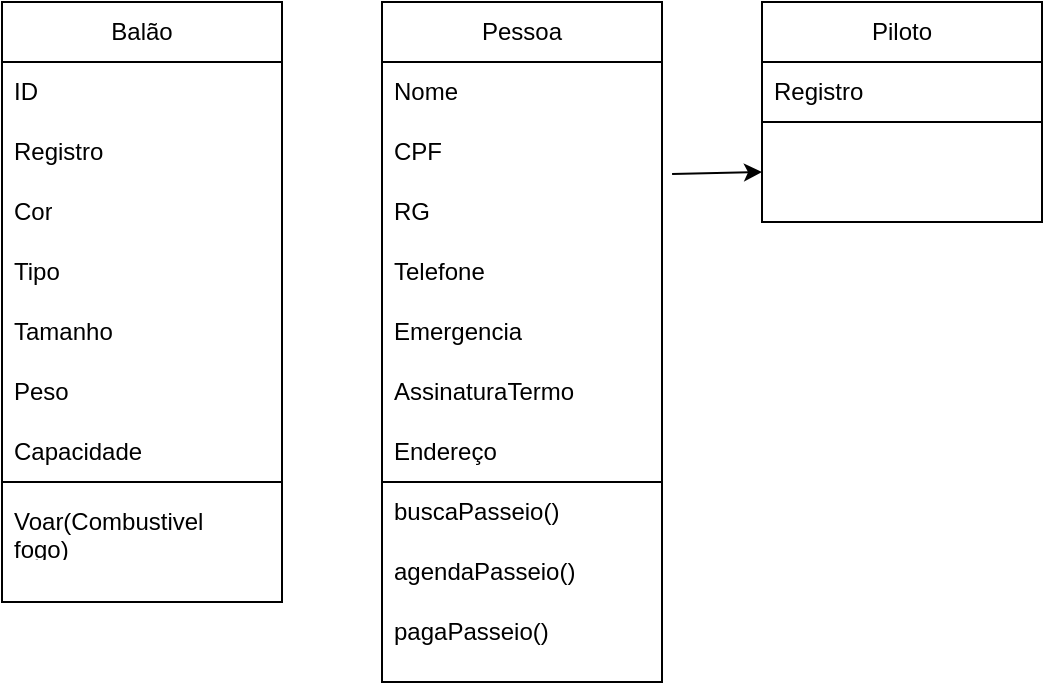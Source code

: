 <mxfile version="21.3.7" type="device">
  <diagram name="Página-1" id="WSuo6GG2_ZM0-bb1ewA8">
    <mxGraphModel dx="1434" dy="796" grid="1" gridSize="10" guides="1" tooltips="1" connect="1" arrows="1" fold="1" page="1" pageScale="1" pageWidth="827" pageHeight="1169" math="0" shadow="0">
      <root>
        <mxCell id="0" />
        <mxCell id="1" parent="0" />
        <mxCell id="gqTTGcU-grCQVuuWegQ5-13" value="Balão" style="swimlane;fontStyle=0;childLayout=stackLayout;horizontal=1;startSize=30;horizontalStack=0;resizeParent=1;resizeParentMax=0;resizeLast=0;collapsible=1;marginBottom=0;whiteSpace=wrap;html=1;" vertex="1" parent="1">
          <mxGeometry x="60" y="80" width="140" height="240" as="geometry">
            <mxRectangle x="40" y="80" width="60" height="30" as="alternateBounds" />
          </mxGeometry>
        </mxCell>
        <mxCell id="gqTTGcU-grCQVuuWegQ5-14" value="ID" style="text;strokeColor=none;fillColor=none;align=left;verticalAlign=middle;spacingLeft=4;spacingRight=4;overflow=hidden;points=[[0,0.5],[1,0.5]];portConstraint=eastwest;rotatable=0;whiteSpace=wrap;html=1;" vertex="1" parent="gqTTGcU-grCQVuuWegQ5-13">
          <mxGeometry y="30" width="140" height="30" as="geometry" />
        </mxCell>
        <mxCell id="gqTTGcU-grCQVuuWegQ5-43" value="Registro" style="text;strokeColor=none;fillColor=none;align=left;verticalAlign=middle;spacingLeft=4;spacingRight=4;overflow=hidden;points=[[0,0.5],[1,0.5]];portConstraint=eastwest;rotatable=0;whiteSpace=wrap;html=1;" vertex="1" parent="gqTTGcU-grCQVuuWegQ5-13">
          <mxGeometry y="60" width="140" height="30" as="geometry" />
        </mxCell>
        <mxCell id="gqTTGcU-grCQVuuWegQ5-15" value="Cor" style="text;strokeColor=none;fillColor=none;align=left;verticalAlign=middle;spacingLeft=4;spacingRight=4;overflow=hidden;points=[[0,0.5],[1,0.5]];portConstraint=eastwest;rotatable=0;whiteSpace=wrap;html=1;" vertex="1" parent="gqTTGcU-grCQVuuWegQ5-13">
          <mxGeometry y="90" width="140" height="30" as="geometry" />
        </mxCell>
        <mxCell id="gqTTGcU-grCQVuuWegQ5-44" value="Tipo" style="text;strokeColor=none;fillColor=none;align=left;verticalAlign=middle;spacingLeft=4;spacingRight=4;overflow=hidden;points=[[0,0.5],[1,0.5]];portConstraint=eastwest;rotatable=0;whiteSpace=wrap;html=1;" vertex="1" parent="gqTTGcU-grCQVuuWegQ5-13">
          <mxGeometry y="120" width="140" height="30" as="geometry" />
        </mxCell>
        <mxCell id="gqTTGcU-grCQVuuWegQ5-16" value="Tamanho" style="text;strokeColor=none;fillColor=none;align=left;verticalAlign=middle;spacingLeft=4;spacingRight=4;overflow=hidden;points=[[0,0.5],[1,0.5]];portConstraint=eastwest;rotatable=0;whiteSpace=wrap;html=1;" vertex="1" parent="gqTTGcU-grCQVuuWegQ5-13">
          <mxGeometry y="150" width="140" height="30" as="geometry" />
        </mxCell>
        <mxCell id="gqTTGcU-grCQVuuWegQ5-45" value="Peso" style="text;strokeColor=none;fillColor=none;align=left;verticalAlign=middle;spacingLeft=4;spacingRight=4;overflow=hidden;points=[[0,0.5],[1,0.5]];portConstraint=eastwest;rotatable=0;whiteSpace=wrap;html=1;" vertex="1" parent="gqTTGcU-grCQVuuWegQ5-13">
          <mxGeometry y="180" width="140" height="30" as="geometry" />
        </mxCell>
        <mxCell id="gqTTGcU-grCQVuuWegQ5-46" value="Capacidade" style="text;strokeColor=none;fillColor=none;align=left;verticalAlign=middle;spacingLeft=4;spacingRight=4;overflow=hidden;points=[[0,0.5],[1,0.5]];portConstraint=eastwest;rotatable=0;whiteSpace=wrap;html=1;" vertex="1" parent="gqTTGcU-grCQVuuWegQ5-13">
          <mxGeometry y="210" width="140" height="30" as="geometry" />
        </mxCell>
        <mxCell id="gqTTGcU-grCQVuuWegQ5-17" value="Pessoa" style="swimlane;fontStyle=0;childLayout=stackLayout;horizontal=1;startSize=30;horizontalStack=0;resizeParent=1;resizeParentMax=0;resizeLast=0;collapsible=1;marginBottom=0;whiteSpace=wrap;html=1;" vertex="1" parent="1">
          <mxGeometry x="250" y="80" width="140" height="240" as="geometry" />
        </mxCell>
        <mxCell id="gqTTGcU-grCQVuuWegQ5-18" value="Nome" style="text;strokeColor=none;fillColor=none;align=left;verticalAlign=middle;spacingLeft=4;spacingRight=4;overflow=hidden;points=[[0,0.5],[1,0.5]];portConstraint=eastwest;rotatable=0;whiteSpace=wrap;html=1;" vertex="1" parent="gqTTGcU-grCQVuuWegQ5-17">
          <mxGeometry y="30" width="140" height="30" as="geometry" />
        </mxCell>
        <mxCell id="gqTTGcU-grCQVuuWegQ5-42" value="CPF" style="text;strokeColor=none;fillColor=none;align=left;verticalAlign=middle;spacingLeft=4;spacingRight=4;overflow=hidden;points=[[0,0.5],[1,0.5]];portConstraint=eastwest;rotatable=0;whiteSpace=wrap;html=1;" vertex="1" parent="gqTTGcU-grCQVuuWegQ5-17">
          <mxGeometry y="60" width="140" height="30" as="geometry" />
        </mxCell>
        <mxCell id="gqTTGcU-grCQVuuWegQ5-19" value="RG" style="text;strokeColor=none;fillColor=none;align=left;verticalAlign=middle;spacingLeft=4;spacingRight=4;overflow=hidden;points=[[0,0.5],[1,0.5]];portConstraint=eastwest;rotatable=0;whiteSpace=wrap;html=1;" vertex="1" parent="gqTTGcU-grCQVuuWegQ5-17">
          <mxGeometry y="90" width="140" height="30" as="geometry" />
        </mxCell>
        <mxCell id="gqTTGcU-grCQVuuWegQ5-41" value="Telefone" style="text;strokeColor=none;fillColor=none;align=left;verticalAlign=middle;spacingLeft=4;spacingRight=4;overflow=hidden;points=[[0,0.5],[1,0.5]];portConstraint=eastwest;rotatable=0;whiteSpace=wrap;html=1;" vertex="1" parent="gqTTGcU-grCQVuuWegQ5-17">
          <mxGeometry y="120" width="140" height="30" as="geometry" />
        </mxCell>
        <mxCell id="gqTTGcU-grCQVuuWegQ5-39" value="Emergencia" style="text;strokeColor=none;fillColor=none;align=left;verticalAlign=middle;spacingLeft=4;spacingRight=4;overflow=hidden;points=[[0,0.5],[1,0.5]];portConstraint=eastwest;rotatable=0;whiteSpace=wrap;html=1;" vertex="1" parent="gqTTGcU-grCQVuuWegQ5-17">
          <mxGeometry y="150" width="140" height="30" as="geometry" />
        </mxCell>
        <mxCell id="gqTTGcU-grCQVuuWegQ5-40" value="AssinaturaTermo" style="text;strokeColor=none;fillColor=none;align=left;verticalAlign=middle;spacingLeft=4;spacingRight=4;overflow=hidden;points=[[0,0.5],[1,0.5]];portConstraint=eastwest;rotatable=0;whiteSpace=wrap;html=1;" vertex="1" parent="gqTTGcU-grCQVuuWegQ5-17">
          <mxGeometry y="180" width="140" height="30" as="geometry" />
        </mxCell>
        <mxCell id="gqTTGcU-grCQVuuWegQ5-20" value="Endereço" style="text;strokeColor=none;fillColor=none;align=left;verticalAlign=middle;spacingLeft=4;spacingRight=4;overflow=hidden;points=[[0,0.5],[1,0.5]];portConstraint=eastwest;rotatable=0;whiteSpace=wrap;html=1;" vertex="1" parent="gqTTGcU-grCQVuuWegQ5-17">
          <mxGeometry y="210" width="140" height="30" as="geometry" />
        </mxCell>
        <mxCell id="gqTTGcU-grCQVuuWegQ5-22" value="Piloto" style="swimlane;fontStyle=0;childLayout=stackLayout;horizontal=1;startSize=30;horizontalStack=0;resizeParent=1;resizeParentMax=0;resizeLast=0;collapsible=1;marginBottom=0;whiteSpace=wrap;html=1;" vertex="1" parent="1">
          <mxGeometry x="440" y="80" width="140" height="60" as="geometry" />
        </mxCell>
        <mxCell id="gqTTGcU-grCQVuuWegQ5-23" value="Registro" style="text;strokeColor=none;fillColor=none;align=left;verticalAlign=middle;spacingLeft=4;spacingRight=4;overflow=hidden;points=[[0,0.5],[1,0.5]];portConstraint=eastwest;rotatable=0;whiteSpace=wrap;html=1;" vertex="1" parent="gqTTGcU-grCQVuuWegQ5-22">
          <mxGeometry y="30" width="140" height="30" as="geometry" />
        </mxCell>
        <mxCell id="gqTTGcU-grCQVuuWegQ5-51" value="" style="rounded=0;whiteSpace=wrap;html=1;" vertex="1" parent="1">
          <mxGeometry x="60" y="320" width="140" height="60" as="geometry" />
        </mxCell>
        <mxCell id="gqTTGcU-grCQVuuWegQ5-52" value="Voar(Combustivel fogo)" style="text;strokeColor=none;fillColor=none;align=left;verticalAlign=middle;spacingLeft=4;spacingRight=4;overflow=hidden;points=[[0,0.5],[1,0.5]];portConstraint=eastwest;rotatable=0;whiteSpace=wrap;html=1;" vertex="1" parent="1">
          <mxGeometry x="60" y="330" width="120" height="30" as="geometry" />
        </mxCell>
        <mxCell id="gqTTGcU-grCQVuuWegQ5-53" style="edgeStyle=orthogonalEdgeStyle;rounded=0;orthogonalLoop=1;jettySize=auto;html=1;exitX=0.5;exitY=1;exitDx=0;exitDy=0;" edge="1" parent="1" source="gqTTGcU-grCQVuuWegQ5-51" target="gqTTGcU-grCQVuuWegQ5-51">
          <mxGeometry relative="1" as="geometry" />
        </mxCell>
        <mxCell id="gqTTGcU-grCQVuuWegQ5-54" value="" style="rounded=0;whiteSpace=wrap;html=1;" vertex="1" parent="1">
          <mxGeometry x="250" y="320" width="140" height="100" as="geometry" />
        </mxCell>
        <mxCell id="gqTTGcU-grCQVuuWegQ5-55" value="buscaPasseio()" style="text;strokeColor=none;fillColor=none;align=left;verticalAlign=middle;spacingLeft=4;spacingRight=4;overflow=hidden;points=[[0,0.5],[1,0.5]];portConstraint=eastwest;rotatable=0;whiteSpace=wrap;html=1;" vertex="1" parent="1">
          <mxGeometry x="250" y="320" width="110" height="30" as="geometry" />
        </mxCell>
        <mxCell id="gqTTGcU-grCQVuuWegQ5-56" value="agendaPasseio()" style="text;strokeColor=none;fillColor=none;align=left;verticalAlign=middle;spacingLeft=4;spacingRight=4;overflow=hidden;points=[[0,0.5],[1,0.5]];portConstraint=eastwest;rotatable=0;whiteSpace=wrap;html=1;" vertex="1" parent="1">
          <mxGeometry x="250" y="350" width="120" height="30" as="geometry" />
        </mxCell>
        <mxCell id="gqTTGcU-grCQVuuWegQ5-57" value="pagaPasseio()" style="text;strokeColor=none;fillColor=none;align=left;verticalAlign=middle;spacingLeft=4;spacingRight=4;overflow=hidden;points=[[0,0.5],[1,0.5]];portConstraint=eastwest;rotatable=0;whiteSpace=wrap;html=1;" vertex="1" parent="1">
          <mxGeometry x="250" y="380" width="100" height="30" as="geometry" />
        </mxCell>
        <mxCell id="gqTTGcU-grCQVuuWegQ5-58" value="" style="rounded=0;whiteSpace=wrap;html=1;" vertex="1" parent="1">
          <mxGeometry x="440" y="140" width="140" height="50" as="geometry" />
        </mxCell>
        <mxCell id="gqTTGcU-grCQVuuWegQ5-60" value="" style="endArrow=classic;html=1;rounded=0;exitX=1.036;exitY=0.867;exitDx=0;exitDy=0;entryX=0;entryY=0.5;entryDx=0;entryDy=0;exitPerimeter=0;" edge="1" parent="1" source="gqTTGcU-grCQVuuWegQ5-42" target="gqTTGcU-grCQVuuWegQ5-58">
          <mxGeometry width="50" height="50" relative="1" as="geometry">
            <mxPoint x="550" y="430" as="sourcePoint" />
            <mxPoint x="600" y="380" as="targetPoint" />
          </mxGeometry>
        </mxCell>
      </root>
    </mxGraphModel>
  </diagram>
</mxfile>
